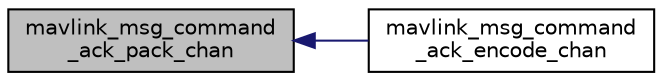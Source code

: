 digraph "mavlink_msg_command_ack_pack_chan"
{
 // INTERACTIVE_SVG=YES
  edge [fontname="Helvetica",fontsize="10",labelfontname="Helvetica",labelfontsize="10"];
  node [fontname="Helvetica",fontsize="10",shape=record];
  rankdir="LR";
  Node1 [label="mavlink_msg_command\l_ack_pack_chan",height=0.2,width=0.4,color="black", fillcolor="grey75", style="filled" fontcolor="black"];
  Node1 -> Node2 [dir="back",color="midnightblue",fontsize="10",style="solid",fontname="Helvetica"];
  Node2 [label="mavlink_msg_command\l_ack_encode_chan",height=0.2,width=0.4,color="black", fillcolor="white", style="filled",URL="$v1_80_2common_2mavlink__msg__command__ack_8h.html#a65d6f95775ba7f9d503f261d4fa63875",tooltip="Encode a command_ack struct on a channel. "];
}

